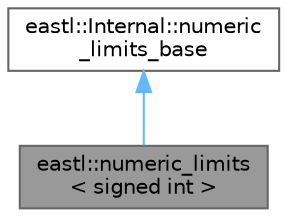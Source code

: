 digraph "eastl::numeric_limits&lt; signed int &gt;"
{
 // LATEX_PDF_SIZE
  bgcolor="transparent";
  edge [fontname=Helvetica,fontsize=10,labelfontname=Helvetica,labelfontsize=10];
  node [fontname=Helvetica,fontsize=10,shape=box,height=0.2,width=0.4];
  Node1 [id="Node000001",label="eastl::numeric_limits\l\< signed int \>",height=0.2,width=0.4,color="gray40", fillcolor="grey60", style="filled", fontcolor="black",tooltip=" "];
  Node2 -> Node1 [id="edge1_Node000001_Node000002",dir="back",color="steelblue1",style="solid",tooltip=" "];
  Node2 [id="Node000002",label="eastl::Internal::numeric\l_limits_base",height=0.2,width=0.4,color="gray40", fillcolor="white", style="filled",URL="$structeastl_1_1_internal_1_1numeric__limits__base.html",tooltip=" "];
}
